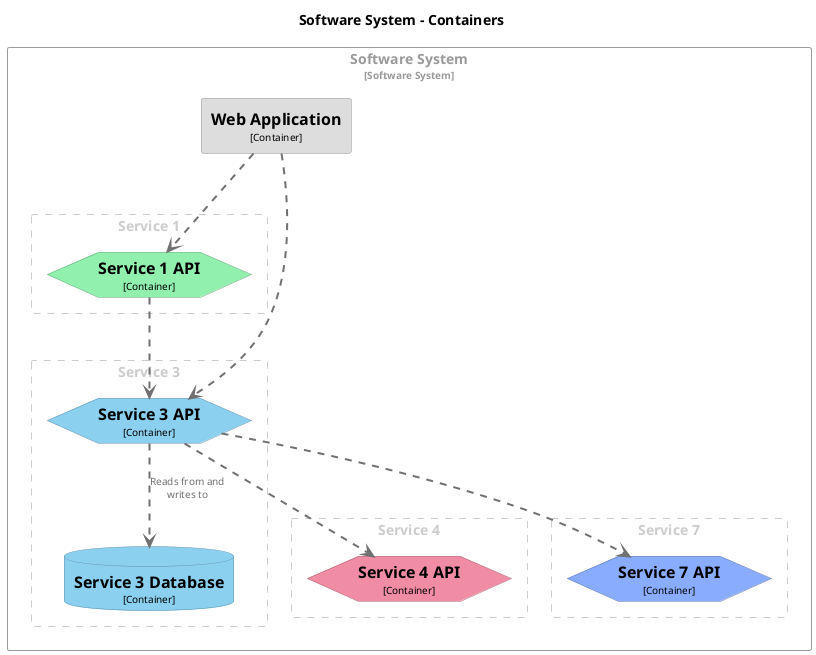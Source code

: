 @startuml
set separator none
title Software System - Containers

top to bottom direction

skinparam {
  arrowFontSize 10
  defaultTextAlignment center
  wrapWidth 200
  maxMessageSize 100
}

hide stereotype

skinparam hexagon<<SoftwareSystem.Service1API>> {
  BackgroundColor #91f0ae
  FontColor #000000
  BorderColor #65a879
  shadowing false
}
skinparam hexagon<<SoftwareSystem.Service3API>> {
  BackgroundColor #8cd0f0
  FontColor #000000
  BorderColor #6291a8
  shadowing false
}
skinparam database<<SoftwareSystem.Service3Database>> {
  BackgroundColor #8cd0f0
  FontColor #000000
  BorderColor #6291a8
  shadowing false
}
skinparam hexagon<<SoftwareSystem.Service4API>> {
  BackgroundColor #f08ca4
  FontColor #000000
  BorderColor #a86272
  shadowing false
}
skinparam hexagon<<SoftwareSystem.Service7API>> {
  BackgroundColor #89acff
  FontColor #000000
  BorderColor #5f78b2
  shadowing false
}
skinparam rectangle<<SoftwareSystem.WebApplication>> {
  BackgroundColor #dddddd
  FontColor #000000
  BorderColor #9a9a9a
  shadowing false
}
skinparam rectangle<<SoftwareSystem>> {
  BorderColor #9a9a9a
  FontColor #9a9a9a
  shadowing false
}

rectangle "Software System\n<size:10>[Software System]</size>" <<SoftwareSystem>> {
  rectangle "Service 1" <<group1>> as group1 {
    skinparam RectangleBorderColor<<group1>> #cccccc
    skinparam RectangleFontColor<<group1>> #cccccc
    skinparam RectangleBorderStyle<<group1>> dashed

    hexagon "==Service 1 API\n<size:10>[Container]</size>" <<SoftwareSystem.Service1API>> as SoftwareSystem.Service1API
  }

  rectangle "Service 3" <<group2>> as group2 {
    skinparam RectangleBorderColor<<group2>> #cccccc
    skinparam RectangleFontColor<<group2>> #cccccc
    skinparam RectangleBorderStyle<<group2>> dashed

    hexagon "==Service 3 API\n<size:10>[Container]</size>" <<SoftwareSystem.Service3API>> as SoftwareSystem.Service3API
    database "==Service 3 Database\n<size:10>[Container]</size>" <<SoftwareSystem.Service3Database>> as SoftwareSystem.Service3Database
  }

  rectangle "Service 4" <<group3>> as group3 {
    skinparam RectangleBorderColor<<group3>> #cccccc
    skinparam RectangleFontColor<<group3>> #cccccc
    skinparam RectangleBorderStyle<<group3>> dashed

    hexagon "==Service 4 API\n<size:10>[Container]</size>" <<SoftwareSystem.Service4API>> as SoftwareSystem.Service4API
  }

  rectangle "Service 7" <<group4>> as group4 {
    skinparam RectangleBorderColor<<group4>> #cccccc
    skinparam RectangleFontColor<<group4>> #cccccc
    skinparam RectangleBorderStyle<<group4>> dashed

    hexagon "==Service 7 API\n<size:10>[Container]</size>" <<SoftwareSystem.Service7API>> as SoftwareSystem.Service7API
  }

  rectangle "==Web Application\n<size:10>[Container]</size>" <<SoftwareSystem.WebApplication>> as SoftwareSystem.WebApplication
}

SoftwareSystem.Service3API .[#707070,thickness=2].> SoftwareSystem.Service3Database : "<color:#707070>Reads from and writes to"
SoftwareSystem.WebApplication .[#707070,thickness=2].> SoftwareSystem.Service1API : "<color:#707070>"
SoftwareSystem.Service1API .[#707070,thickness=2].> SoftwareSystem.Service3API : "<color:#707070>"
SoftwareSystem.WebApplication .[#707070,thickness=2].> SoftwareSystem.Service3API : "<color:#707070>"
SoftwareSystem.Service3API .[#707070,thickness=2].> SoftwareSystem.Service4API : "<color:#707070>"
SoftwareSystem.Service3API .[#707070,thickness=2].> SoftwareSystem.Service7API : "<color:#707070>"
@enduml